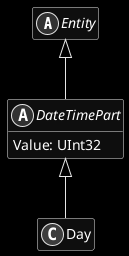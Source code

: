 ﻿@startuml
skinparam monochrome reverse
hide empty members

abstract class Entity {
}

Entity <|-- DateTimePart

abstract class DateTimePart {
    Value: UInt32
}

DateTimePart <|-- Day

class Day {
}

@enduml
